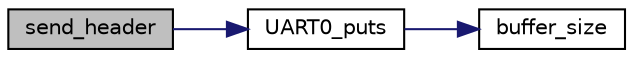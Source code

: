 digraph "send_header"
{
 // LATEX_PDF_SIZE
  edge [fontname="Helvetica",fontsize="10",labelfontname="Helvetica",labelfontsize="10"];
  node [fontname="Helvetica",fontsize="10",shape=record];
  rankdir="LR";
  Node1 [label="send_header",height=0.2,width=0.4,color="black", fillcolor="grey75", style="filled", fontcolor="black",tooltip="Sends the header line to computer terminal."];
  Node1 -> Node2 [color="midnightblue",fontsize="10",style="solid",fontname="Helvetica"];
  Node2 [label="UART0_puts",height=0.2,width=0.4,color="black", fillcolor="white", style="filled",URL="$uart_8c.html#a2d797721c4a028583e8a104199f9075d",tooltip="Sends char string to UART 0."];
  Node2 -> Node3 [color="midnightblue",fontsize="10",style="solid",fontname="Helvetica"];
  Node3 [label="buffer_size",height=0.2,width=0.4,color="black", fillcolor="white", style="filled",URL="$cirbuffer_8c.html#a2f814236dddb19be2d91c62b2f2c90ce",tooltip="Get the size of the buffer/How many characters are currently queued."];
}

